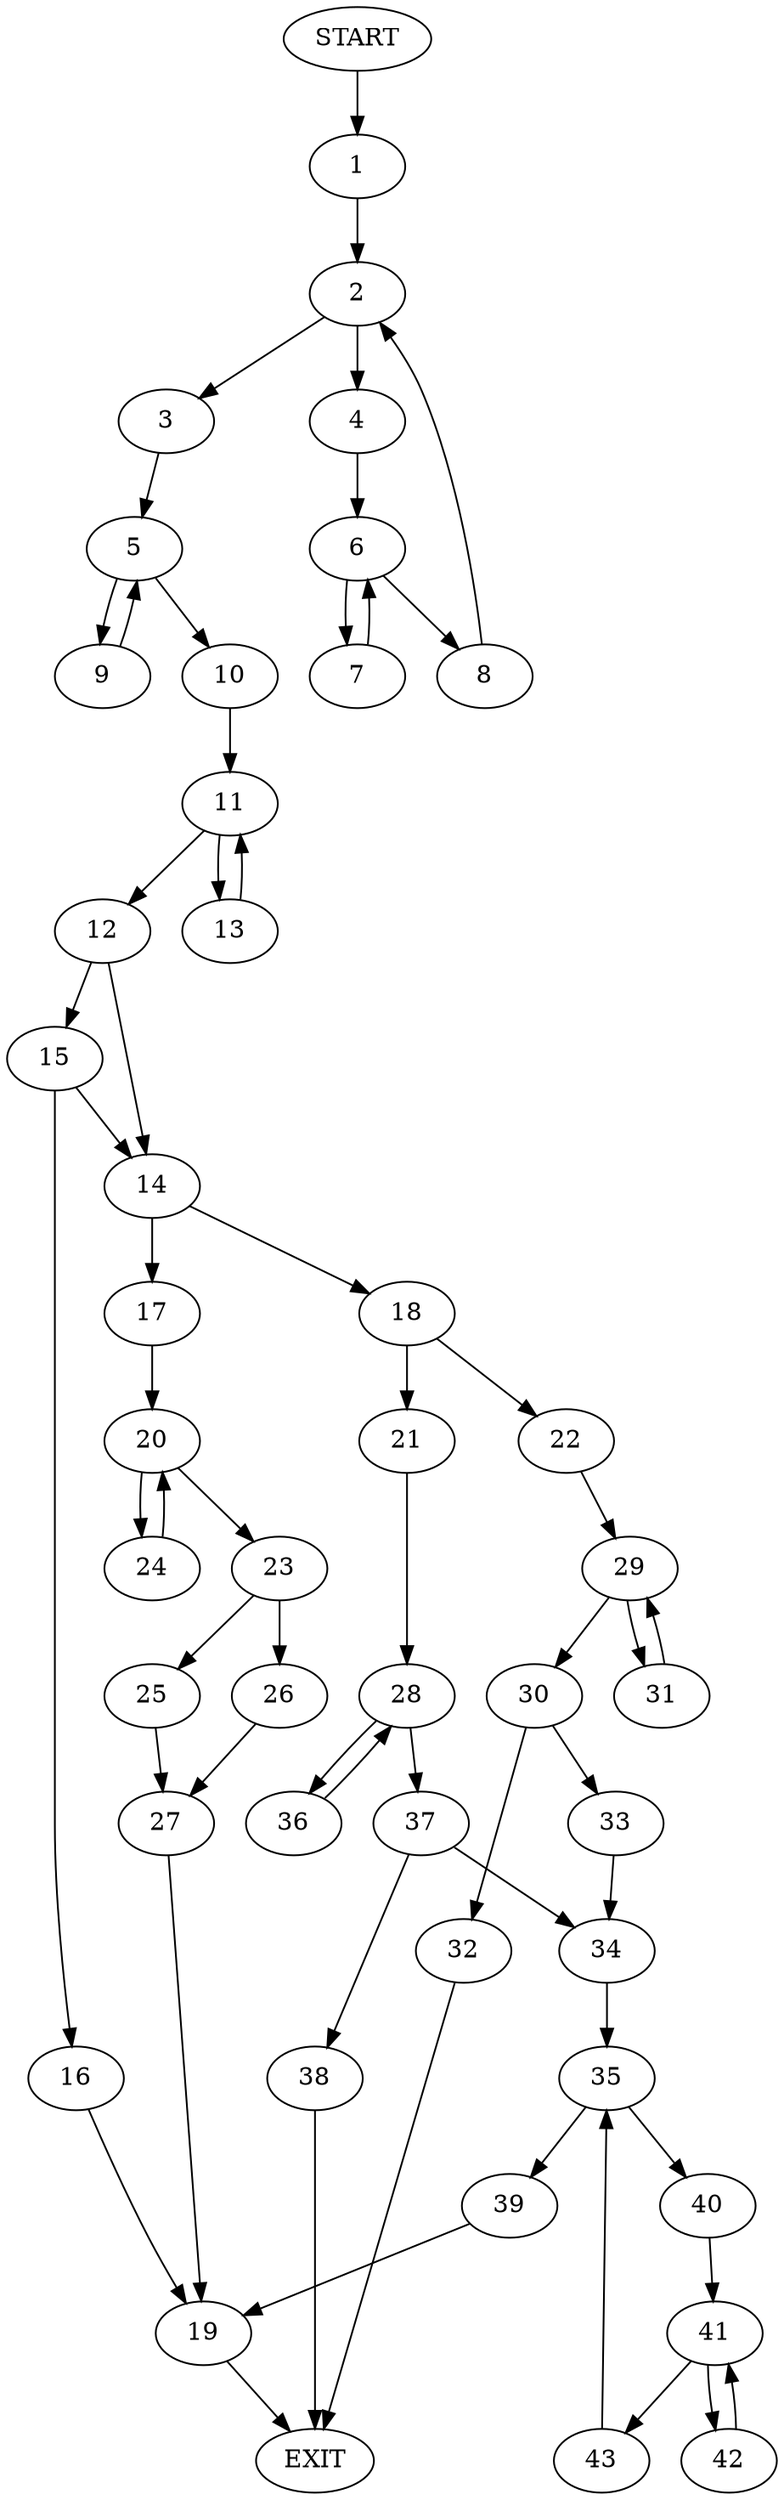 digraph {
0 [label="START"]
44 [label="EXIT"]
0 -> 1
1 -> 2
2 -> 3
2 -> 4
3 -> 5
4 -> 6
6 -> 7
6 -> 8
8 -> 2
7 -> 6
5 -> 9
5 -> 10
10 -> 11
9 -> 5
11 -> 12
11 -> 13
12 -> 14
12 -> 15
13 -> 11
15 -> 16
15 -> 14
14 -> 17
14 -> 18
16 -> 19
19 -> 44
17 -> 20
18 -> 21
18 -> 22
20 -> 23
20 -> 24
24 -> 20
23 -> 25
23 -> 26
26 -> 27
25 -> 27
27 -> 19
21 -> 28
22 -> 29
29 -> 30
29 -> 31
31 -> 29
30 -> 32
30 -> 33
32 -> 44
33 -> 34
34 -> 35
28 -> 36
28 -> 37
36 -> 28
37 -> 38
37 -> 34
38 -> 44
35 -> 39
35 -> 40
40 -> 41
39 -> 19
41 -> 42
41 -> 43
43 -> 35
42 -> 41
}
